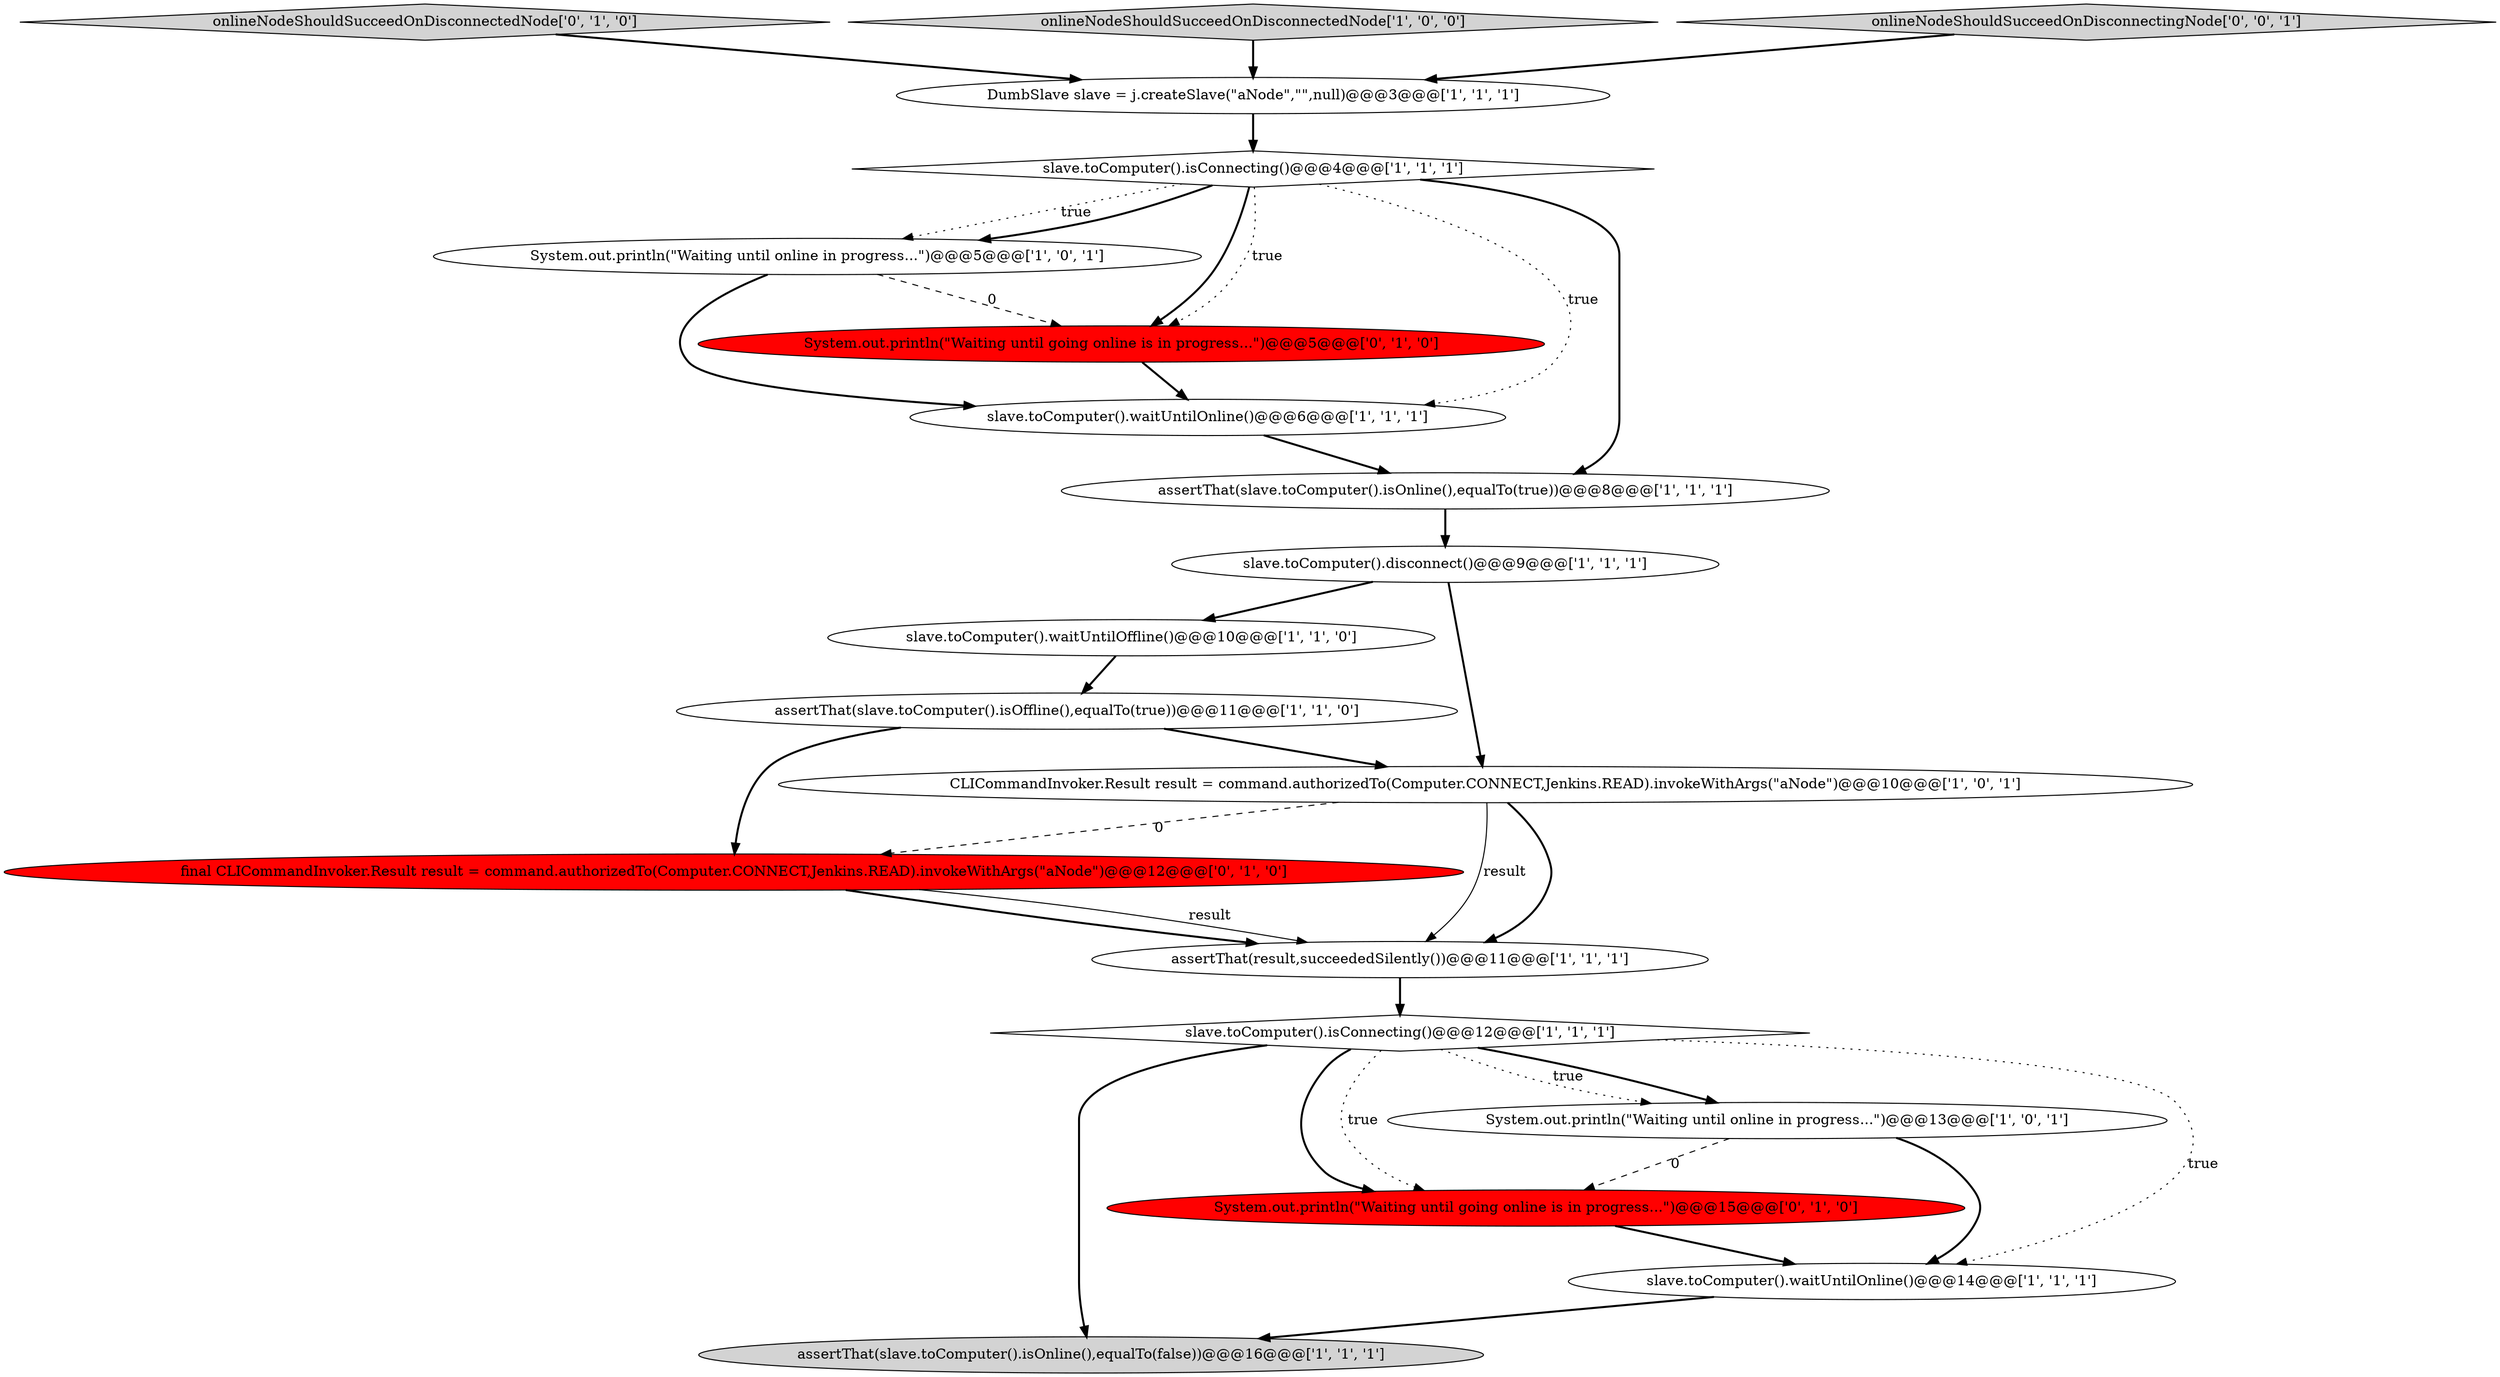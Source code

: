digraph {
3 [style = filled, label = "System.out.println(\"Waiting until online in progress...\")@@@5@@@['1', '0', '1']", fillcolor = white, shape = ellipse image = "AAA0AAABBB1BBB"];
9 [style = filled, label = "assertThat(result,succeededSilently())@@@11@@@['1', '1', '1']", fillcolor = white, shape = ellipse image = "AAA0AAABBB1BBB"];
18 [style = filled, label = "System.out.println(\"Waiting until going online is in progress...\")@@@5@@@['0', '1', '0']", fillcolor = red, shape = ellipse image = "AAA1AAABBB2BBB"];
6 [style = filled, label = "assertThat(slave.toComputer().isOnline(),equalTo(true))@@@8@@@['1', '1', '1']", fillcolor = white, shape = ellipse image = "AAA0AAABBB1BBB"];
16 [style = filled, label = "onlineNodeShouldSucceedOnDisconnectedNode['0', '1', '0']", fillcolor = lightgray, shape = diamond image = "AAA0AAABBB2BBB"];
11 [style = filled, label = "slave.toComputer().disconnect()@@@9@@@['1', '1', '1']", fillcolor = white, shape = ellipse image = "AAA0AAABBB1BBB"];
1 [style = filled, label = "assertThat(slave.toComputer().isOnline(),equalTo(false))@@@16@@@['1', '1', '1']", fillcolor = lightgray, shape = ellipse image = "AAA0AAABBB1BBB"];
12 [style = filled, label = "DumbSlave slave = j.createSlave(\"aNode\",\"\",null)@@@3@@@['1', '1', '1']", fillcolor = white, shape = ellipse image = "AAA0AAABBB1BBB"];
15 [style = filled, label = "final CLICommandInvoker.Result result = command.authorizedTo(Computer.CONNECT,Jenkins.READ).invokeWithArgs(\"aNode\")@@@12@@@['0', '1', '0']", fillcolor = red, shape = ellipse image = "AAA1AAABBB2BBB"];
17 [style = filled, label = "System.out.println(\"Waiting until going online is in progress...\")@@@15@@@['0', '1', '0']", fillcolor = red, shape = ellipse image = "AAA1AAABBB2BBB"];
13 [style = filled, label = "slave.toComputer().waitUntilOnline()@@@6@@@['1', '1', '1']", fillcolor = white, shape = ellipse image = "AAA0AAABBB1BBB"];
14 [style = filled, label = "slave.toComputer().isConnecting()@@@12@@@['1', '1', '1']", fillcolor = white, shape = diamond image = "AAA0AAABBB1BBB"];
10 [style = filled, label = "onlineNodeShouldSucceedOnDisconnectedNode['1', '0', '0']", fillcolor = lightgray, shape = diamond image = "AAA0AAABBB1BBB"];
5 [style = filled, label = "System.out.println(\"Waiting until online in progress...\")@@@13@@@['1', '0', '1']", fillcolor = white, shape = ellipse image = "AAA0AAABBB1BBB"];
8 [style = filled, label = "assertThat(slave.toComputer().isOffline(),equalTo(true))@@@11@@@['1', '1', '0']", fillcolor = white, shape = ellipse image = "AAA0AAABBB1BBB"];
19 [style = filled, label = "onlineNodeShouldSucceedOnDisconnectingNode['0', '0', '1']", fillcolor = lightgray, shape = diamond image = "AAA0AAABBB3BBB"];
0 [style = filled, label = "slave.toComputer().waitUntilOnline()@@@14@@@['1', '1', '1']", fillcolor = white, shape = ellipse image = "AAA0AAABBB1BBB"];
2 [style = filled, label = "slave.toComputer().isConnecting()@@@4@@@['1', '1', '1']", fillcolor = white, shape = diamond image = "AAA0AAABBB1BBB"];
4 [style = filled, label = "CLICommandInvoker.Result result = command.authorizedTo(Computer.CONNECT,Jenkins.READ).invokeWithArgs(\"aNode\")@@@10@@@['1', '0', '1']", fillcolor = white, shape = ellipse image = "AAA0AAABBB1BBB"];
7 [style = filled, label = "slave.toComputer().waitUntilOffline()@@@10@@@['1', '1', '0']", fillcolor = white, shape = ellipse image = "AAA0AAABBB1BBB"];
2->3 [style = dotted, label="true"];
4->9 [style = bold, label=""];
8->15 [style = bold, label=""];
19->12 [style = bold, label=""];
14->0 [style = dotted, label="true"];
2->6 [style = bold, label=""];
3->18 [style = dashed, label="0"];
2->3 [style = bold, label=""];
11->4 [style = bold, label=""];
2->18 [style = bold, label=""];
14->17 [style = bold, label=""];
2->13 [style = dotted, label="true"];
7->8 [style = bold, label=""];
2->18 [style = dotted, label="true"];
14->1 [style = bold, label=""];
14->17 [style = dotted, label="true"];
4->9 [style = solid, label="result"];
15->9 [style = solid, label="result"];
12->2 [style = bold, label=""];
17->0 [style = bold, label=""];
14->5 [style = dotted, label="true"];
5->17 [style = dashed, label="0"];
5->0 [style = bold, label=""];
10->12 [style = bold, label=""];
15->9 [style = bold, label=""];
0->1 [style = bold, label=""];
4->15 [style = dashed, label="0"];
6->11 [style = bold, label=""];
18->13 [style = bold, label=""];
9->14 [style = bold, label=""];
3->13 [style = bold, label=""];
8->4 [style = bold, label=""];
13->6 [style = bold, label=""];
16->12 [style = bold, label=""];
11->7 [style = bold, label=""];
14->5 [style = bold, label=""];
}

